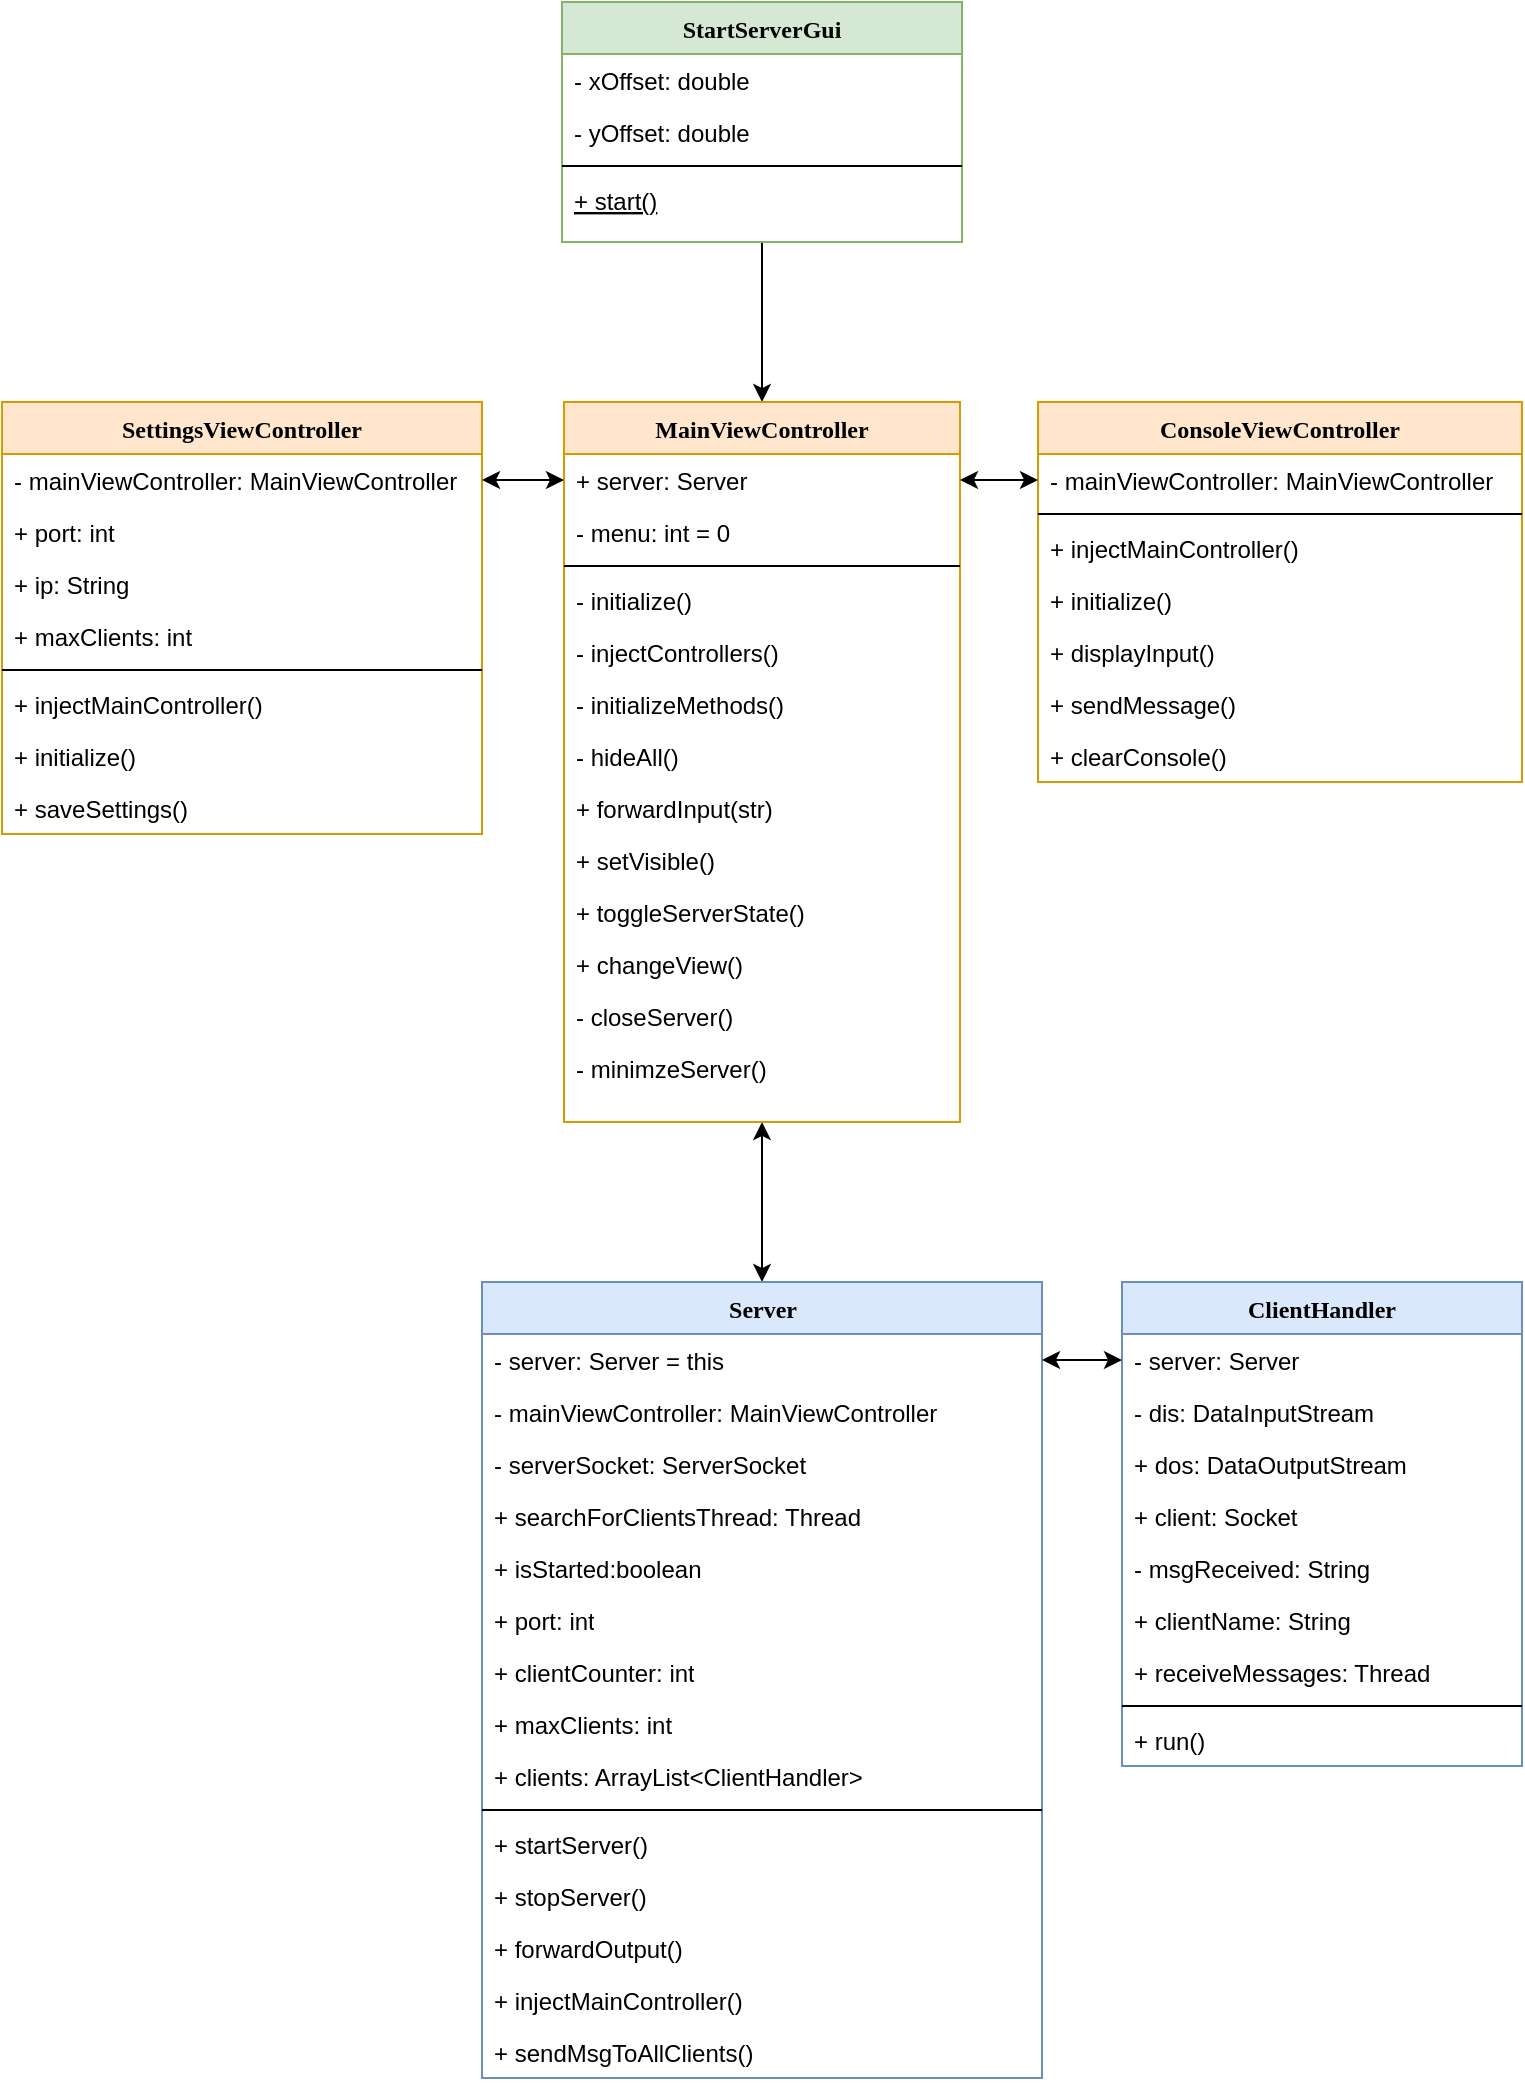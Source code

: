 <mxfile version="13.1.14" type="device"><diagram name="Page-1" id="9f46799a-70d6-7492-0946-bef42562c5a5"><mxGraphModel dx="421" dy="695" grid="1" gridSize="10" guides="1" tooltips="1" connect="1" arrows="1" fold="1" page="1" pageScale="1" pageWidth="827" pageHeight="1169" background="#ffffff" math="0" shadow="0"><root><mxCell id="0"/><mxCell id="1" parent="0"/><mxCell id="-3Z6IP4H7pC1divde2oa-40" style="edgeStyle=orthogonalEdgeStyle;rounded=0;orthogonalLoop=1;jettySize=auto;html=1;entryX=0.5;entryY=0;entryDx=0;entryDy=0;fontFamily=Verdana;" parent="1" source="-3Z6IP4H7pC1divde2oa-15" target="-3Z6IP4H7pC1divde2oa-21" edge="1"><mxGeometry relative="1" as="geometry"/></mxCell><mxCell id="-3Z6IP4H7pC1divde2oa-15" value="StartServerGui" style="swimlane;fontStyle=1;align=center;verticalAlign=top;childLayout=stackLayout;horizontal=1;startSize=26;horizontalStack=0;resizeParent=1;resizeParentMax=0;resizeLast=0;collapsible=1;marginBottom=0;fontFamily=Verdana;fillColor=#d5e8d4;strokeColor=#82b366;" parent="1" vertex="1"><mxGeometry x="320" y="40" width="200" height="120" as="geometry"/></mxCell><mxCell id="-3Z6IP4H7pC1divde2oa-16" value="- xOffset: double" style="text;align=left;verticalAlign=top;spacingLeft=4;spacingRight=4;overflow=hidden;rotatable=0;points=[[0,0.5],[1,0.5]];portConstraint=eastwest;" parent="-3Z6IP4H7pC1divde2oa-15" vertex="1"><mxGeometry y="26" width="200" height="26" as="geometry"/></mxCell><mxCell id="-3Z6IP4H7pC1divde2oa-19" value="- yOffset: double" style="text;align=left;verticalAlign=top;spacingLeft=4;spacingRight=4;overflow=hidden;rotatable=0;points=[[0,0.5],[1,0.5]];portConstraint=eastwest;" parent="-3Z6IP4H7pC1divde2oa-15" vertex="1"><mxGeometry y="52" width="200" height="26" as="geometry"/></mxCell><mxCell id="-3Z6IP4H7pC1divde2oa-17" value="" style="line;strokeWidth=1;fillColor=none;align=left;verticalAlign=middle;spacingTop=-1;spacingLeft=3;spacingRight=3;rotatable=0;labelPosition=right;points=[];portConstraint=eastwest;" parent="-3Z6IP4H7pC1divde2oa-15" vertex="1"><mxGeometry y="78" width="200" height="8" as="geometry"/></mxCell><mxCell id="-3Z6IP4H7pC1divde2oa-18" value="+ start()" style="text;strokeColor=none;fillColor=none;align=left;verticalAlign=top;spacingLeft=4;spacingRight=4;overflow=hidden;rotatable=0;points=[[0,0.5],[1,0.5]];portConstraint=eastwest;fontStyle=4" parent="-3Z6IP4H7pC1divde2oa-15" vertex="1"><mxGeometry y="86" width="200" height="34" as="geometry"/></mxCell><mxCell id="-3Z6IP4H7pC1divde2oa-42" style="edgeStyle=orthogonalEdgeStyle;rounded=0;orthogonalLoop=1;jettySize=auto;html=1;entryX=0.5;entryY=0;entryDx=0;entryDy=0;fontFamily=Verdana;startArrow=classic;startFill=1;" parent="1" source="-3Z6IP4H7pC1divde2oa-21" target="78961159f06e98e8-17" edge="1"><mxGeometry relative="1" as="geometry"/></mxCell><mxCell id="-3Z6IP4H7pC1divde2oa-21" value="MainViewController" style="swimlane;fontStyle=1;align=center;verticalAlign=top;childLayout=stackLayout;horizontal=1;startSize=26;horizontalStack=0;resizeParent=1;resizeParentMax=0;resizeLast=0;collapsible=1;marginBottom=0;fontFamily=Verdana;fillColor=#ffe6cc;strokeColor=#d79b00;" parent="1" vertex="1"><mxGeometry x="321" y="240" width="198" height="360" as="geometry"/></mxCell><mxCell id="-3Z6IP4H7pC1divde2oa-22" value="+ server: Server" style="text;strokeColor=none;fillColor=none;align=left;verticalAlign=top;spacingLeft=4;spacingRight=4;overflow=hidden;rotatable=0;points=[[0,0.5],[1,0.5]];portConstraint=eastwest;" parent="-3Z6IP4H7pC1divde2oa-21" vertex="1"><mxGeometry y="26" width="198" height="26" as="geometry"/></mxCell><mxCell id="-3Z6IP4H7pC1divde2oa-25" value="- menu: int = 0" style="text;strokeColor=none;fillColor=none;align=left;verticalAlign=top;spacingLeft=4;spacingRight=4;overflow=hidden;rotatable=0;points=[[0,0.5],[1,0.5]];portConstraint=eastwest;" parent="-3Z6IP4H7pC1divde2oa-21" vertex="1"><mxGeometry y="52" width="198" height="26" as="geometry"/></mxCell><mxCell id="-3Z6IP4H7pC1divde2oa-23" value="" style="line;strokeWidth=1;fillColor=none;align=left;verticalAlign=middle;spacingTop=-1;spacingLeft=3;spacingRight=3;rotatable=0;labelPosition=right;points=[];portConstraint=eastwest;" parent="-3Z6IP4H7pC1divde2oa-21" vertex="1"><mxGeometry y="78" width="198" height="8" as="geometry"/></mxCell><mxCell id="-3Z6IP4H7pC1divde2oa-26" value="- initialize()" style="text;strokeColor=none;fillColor=none;align=left;verticalAlign=top;spacingLeft=4;spacingRight=4;overflow=hidden;rotatable=0;points=[[0,0.5],[1,0.5]];portConstraint=eastwest;" parent="-3Z6IP4H7pC1divde2oa-21" vertex="1"><mxGeometry y="86" width="198" height="26" as="geometry"/></mxCell><mxCell id="-3Z6IP4H7pC1divde2oa-27" value="- injectControllers()&#10;" style="text;strokeColor=none;fillColor=none;align=left;verticalAlign=top;spacingLeft=4;spacingRight=4;overflow=hidden;rotatable=0;points=[[0,0.5],[1,0.5]];portConstraint=eastwest;" parent="-3Z6IP4H7pC1divde2oa-21" vertex="1"><mxGeometry y="112" width="198" height="26" as="geometry"/></mxCell><mxCell id="-3Z6IP4H7pC1divde2oa-28" value="- initializeMethods()" style="text;strokeColor=none;fillColor=none;align=left;verticalAlign=top;spacingLeft=4;spacingRight=4;overflow=hidden;rotatable=0;points=[[0,0.5],[1,0.5]];portConstraint=eastwest;" parent="-3Z6IP4H7pC1divde2oa-21" vertex="1"><mxGeometry y="138" width="198" height="26" as="geometry"/></mxCell><mxCell id="-3Z6IP4H7pC1divde2oa-30" value="- hideAll()" style="text;strokeColor=none;fillColor=none;align=left;verticalAlign=top;spacingLeft=4;spacingRight=4;overflow=hidden;rotatable=0;points=[[0,0.5],[1,0.5]];portConstraint=eastwest;" parent="-3Z6IP4H7pC1divde2oa-21" vertex="1"><mxGeometry y="164" width="198" height="26" as="geometry"/></mxCell><mxCell id="-3Z6IP4H7pC1divde2oa-29" value="+ forwardInput(str)" style="text;strokeColor=none;fillColor=none;align=left;verticalAlign=top;spacingLeft=4;spacingRight=4;overflow=hidden;rotatable=0;points=[[0,0.5],[1,0.5]];portConstraint=eastwest;" parent="-3Z6IP4H7pC1divde2oa-21" vertex="1"><mxGeometry y="190" width="198" height="26" as="geometry"/></mxCell><mxCell id="-3Z6IP4H7pC1divde2oa-36" value="+ setVisible()" style="text;strokeColor=none;fillColor=none;align=left;verticalAlign=top;spacingLeft=4;spacingRight=4;overflow=hidden;rotatable=0;points=[[0,0.5],[1,0.5]];portConstraint=eastwest;" parent="-3Z6IP4H7pC1divde2oa-21" vertex="1"><mxGeometry y="216" width="198" height="26" as="geometry"/></mxCell><mxCell id="-3Z6IP4H7pC1divde2oa-37" value="+ toggleServerState()" style="text;strokeColor=none;fillColor=none;align=left;verticalAlign=top;spacingLeft=4;spacingRight=4;overflow=hidden;rotatable=0;points=[[0,0.5],[1,0.5]];portConstraint=eastwest;" parent="-3Z6IP4H7pC1divde2oa-21" vertex="1"><mxGeometry y="242" width="198" height="26" as="geometry"/></mxCell><mxCell id="-3Z6IP4H7pC1divde2oa-38" value="+ changeView()" style="text;strokeColor=none;fillColor=none;align=left;verticalAlign=top;spacingLeft=4;spacingRight=4;overflow=hidden;rotatable=0;points=[[0,0.5],[1,0.5]];portConstraint=eastwest;" parent="-3Z6IP4H7pC1divde2oa-21" vertex="1"><mxGeometry y="268" width="198" height="26" as="geometry"/></mxCell><mxCell id="-3Z6IP4H7pC1divde2oa-39" value="- closeServer()" style="text;strokeColor=none;fillColor=none;align=left;verticalAlign=top;spacingLeft=4;spacingRight=4;overflow=hidden;rotatable=0;points=[[0,0.5],[1,0.5]];portConstraint=eastwest;" parent="-3Z6IP4H7pC1divde2oa-21" vertex="1"><mxGeometry y="294" width="198" height="26" as="geometry"/></mxCell><mxCell id="-3Z6IP4H7pC1divde2oa-24" value="- minimzeServer()" style="text;strokeColor=none;fillColor=none;align=left;verticalAlign=top;spacingLeft=4;spacingRight=4;overflow=hidden;rotatable=0;points=[[0,0.5],[1,0.5]];portConstraint=eastwest;" parent="-3Z6IP4H7pC1divde2oa-21" vertex="1"><mxGeometry y="320" width="198" height="40" as="geometry"/></mxCell><mxCell id="78961159f06e98e8-17" value="Server" style="swimlane;html=1;fontStyle=1;align=center;verticalAlign=top;childLayout=stackLayout;horizontal=1;startSize=26;horizontalStack=0;resizeParent=1;resizeLast=0;collapsible=1;marginBottom=0;swimlaneFillColor=#ffffff;rounded=0;shadow=0;comic=0;labelBackgroundColor=none;strokeWidth=1;fillColor=#dae8fc;fontFamily=Verdana;fontSize=12;strokeColor=#6c8ebf;" parent="1" vertex="1"><mxGeometry x="280" y="680" width="280" height="398" as="geometry"/></mxCell><mxCell id="78961159f06e98e8-21" value="- server: Server = this" style="text;html=1;strokeColor=none;fillColor=none;align=left;verticalAlign=top;spacingLeft=4;spacingRight=4;whiteSpace=wrap;overflow=hidden;rotatable=0;points=[[0,0.5],[1,0.5]];portConstraint=eastwest;" parent="78961159f06e98e8-17" vertex="1"><mxGeometry y="26" width="280" height="26" as="geometry"/></mxCell><mxCell id="78961159f06e98e8-23" value="- mainViewController: MainViewController" style="text;html=1;strokeColor=none;fillColor=none;align=left;verticalAlign=top;spacingLeft=4;spacingRight=4;whiteSpace=wrap;overflow=hidden;rotatable=0;points=[[0,0.5],[1,0.5]];portConstraint=eastwest;" parent="78961159f06e98e8-17" vertex="1"><mxGeometry y="52" width="280" height="26" as="geometry"/></mxCell><mxCell id="78961159f06e98e8-25" value="- serverSocket: ServerSocket" style="text;html=1;strokeColor=none;fillColor=none;align=left;verticalAlign=top;spacingLeft=4;spacingRight=4;whiteSpace=wrap;overflow=hidden;rotatable=0;points=[[0,0.5],[1,0.5]];portConstraint=eastwest;" parent="78961159f06e98e8-17" vertex="1"><mxGeometry y="78" width="280" height="26" as="geometry"/></mxCell><mxCell id="78961159f06e98e8-26" value="+ searchForClientsThread: Thread" style="text;html=1;strokeColor=none;fillColor=none;align=left;verticalAlign=top;spacingLeft=4;spacingRight=4;whiteSpace=wrap;overflow=hidden;rotatable=0;points=[[0,0.5],[1,0.5]];portConstraint=eastwest;" parent="78961159f06e98e8-17" vertex="1"><mxGeometry y="104" width="280" height="26" as="geometry"/></mxCell><mxCell id="78961159f06e98e8-24" value="+ isStarted:boolean" style="text;html=1;strokeColor=none;fillColor=none;align=left;verticalAlign=top;spacingLeft=4;spacingRight=4;whiteSpace=wrap;overflow=hidden;rotatable=0;points=[[0,0.5],[1,0.5]];portConstraint=eastwest;" parent="78961159f06e98e8-17" vertex="1"><mxGeometry y="130" width="280" height="26" as="geometry"/></mxCell><mxCell id="-3Z6IP4H7pC1divde2oa-2" value="+ port: int" style="text;html=1;strokeColor=none;fillColor=none;align=left;verticalAlign=top;spacingLeft=4;spacingRight=4;whiteSpace=wrap;overflow=hidden;rotatable=0;points=[[0,0.5],[1,0.5]];portConstraint=eastwest;" parent="78961159f06e98e8-17" vertex="1"><mxGeometry y="156" width="280" height="26" as="geometry"/></mxCell><mxCell id="-3Z6IP4H7pC1divde2oa-3" value="+ clientCounter: int" style="text;html=1;strokeColor=none;fillColor=none;align=left;verticalAlign=top;spacingLeft=4;spacingRight=4;whiteSpace=wrap;overflow=hidden;rotatable=0;points=[[0,0.5],[1,0.5]];portConstraint=eastwest;" parent="78961159f06e98e8-17" vertex="1"><mxGeometry y="182" width="280" height="26" as="geometry"/></mxCell><mxCell id="-3Z6IP4H7pC1divde2oa-5" value="+ maxClients: int" style="text;html=1;strokeColor=none;fillColor=none;align=left;verticalAlign=top;spacingLeft=4;spacingRight=4;whiteSpace=wrap;overflow=hidden;rotatable=0;points=[[0,0.5],[1,0.5]];portConstraint=eastwest;" parent="78961159f06e98e8-17" vertex="1"><mxGeometry y="208" width="280" height="26" as="geometry"/></mxCell><mxCell id="-3Z6IP4H7pC1divde2oa-4" value="+ clients: ArrayList&amp;lt;ClientHandler&amp;gt;" style="text;html=1;strokeColor=none;fillColor=none;align=left;verticalAlign=top;spacingLeft=4;spacingRight=4;whiteSpace=wrap;overflow=hidden;rotatable=0;points=[[0,0.5],[1,0.5]];portConstraint=eastwest;" parent="78961159f06e98e8-17" vertex="1"><mxGeometry y="234" width="280" height="26" as="geometry"/></mxCell><mxCell id="78961159f06e98e8-19" value="" style="line;html=1;strokeWidth=1;fillColor=none;align=left;verticalAlign=middle;spacingTop=-1;spacingLeft=3;spacingRight=3;rotatable=0;labelPosition=right;points=[];portConstraint=eastwest;" parent="78961159f06e98e8-17" vertex="1"><mxGeometry y="260" width="280" height="8" as="geometry"/></mxCell><mxCell id="78961159f06e98e8-20" value="+ startServer()" style="text;html=1;strokeColor=none;fillColor=none;align=left;verticalAlign=top;spacingLeft=4;spacingRight=4;whiteSpace=wrap;overflow=hidden;rotatable=0;points=[[0,0.5],[1,0.5]];portConstraint=eastwest;" parent="78961159f06e98e8-17" vertex="1"><mxGeometry y="268" width="280" height="26" as="geometry"/></mxCell><mxCell id="78961159f06e98e8-27" value="+ stopServer()" style="text;html=1;strokeColor=none;fillColor=none;align=left;verticalAlign=top;spacingLeft=4;spacingRight=4;whiteSpace=wrap;overflow=hidden;rotatable=0;points=[[0,0.5],[1,0.5]];portConstraint=eastwest;" parent="78961159f06e98e8-17" vertex="1"><mxGeometry y="294" width="280" height="26" as="geometry"/></mxCell><mxCell id="-3Z6IP4H7pC1divde2oa-9" value="+ forwardOutput()" style="text;html=1;strokeColor=none;fillColor=none;align=left;verticalAlign=top;spacingLeft=4;spacingRight=4;whiteSpace=wrap;overflow=hidden;rotatable=0;points=[[0,0.5],[1,0.5]];portConstraint=eastwest;" parent="78961159f06e98e8-17" vertex="1"><mxGeometry y="320" width="280" height="26" as="geometry"/></mxCell><mxCell id="-3Z6IP4H7pC1divde2oa-8" value="+ injectMainController()" style="text;html=1;strokeColor=none;fillColor=none;align=left;verticalAlign=top;spacingLeft=4;spacingRight=4;whiteSpace=wrap;overflow=hidden;rotatable=0;points=[[0,0.5],[1,0.5]];portConstraint=eastwest;" parent="78961159f06e98e8-17" vertex="1"><mxGeometry y="346" width="280" height="26" as="geometry"/></mxCell><mxCell id="-3Z6IP4H7pC1divde2oa-10" value="+ sendMsgToAllClients()" style="text;html=1;strokeColor=none;fillColor=none;align=left;verticalAlign=top;spacingLeft=4;spacingRight=4;whiteSpace=wrap;overflow=hidden;rotatable=0;points=[[0,0.5],[1,0.5]];portConstraint=eastwest;" parent="78961159f06e98e8-17" vertex="1"><mxGeometry y="372" width="280" height="26" as="geometry"/></mxCell><mxCell id="-3Z6IP4H7pC1divde2oa-43" value="SettingsViewController" style="swimlane;fontStyle=1;align=center;verticalAlign=top;childLayout=stackLayout;horizontal=1;startSize=26;horizontalStack=0;resizeParent=1;resizeParentMax=0;resizeLast=0;collapsible=1;marginBottom=0;fontFamily=Verdana;fillColor=#ffe6cc;strokeColor=#d79b00;" parent="1" vertex="1"><mxGeometry x="40" y="240" width="240" height="216" as="geometry"/></mxCell><mxCell id="-3Z6IP4H7pC1divde2oa-44" value="- mainViewController: MainViewController" style="text;strokeColor=none;fillColor=none;align=left;verticalAlign=top;spacingLeft=4;spacingRight=4;overflow=hidden;rotatable=0;points=[[0,0.5],[1,0.5]];portConstraint=eastwest;" parent="-3Z6IP4H7pC1divde2oa-43" vertex="1"><mxGeometry y="26" width="240" height="26" as="geometry"/></mxCell><mxCell id="-3Z6IP4H7pC1divde2oa-48" value="+ port: int" style="text;strokeColor=none;fillColor=none;align=left;verticalAlign=top;spacingLeft=4;spacingRight=4;overflow=hidden;rotatable=0;points=[[0,0.5],[1,0.5]];portConstraint=eastwest;" parent="-3Z6IP4H7pC1divde2oa-43" vertex="1"><mxGeometry y="52" width="240" height="26" as="geometry"/></mxCell><mxCell id="-3Z6IP4H7pC1divde2oa-49" value="+ ip: String" style="text;strokeColor=none;fillColor=none;align=left;verticalAlign=top;spacingLeft=4;spacingRight=4;overflow=hidden;rotatable=0;points=[[0,0.5],[1,0.5]];portConstraint=eastwest;" parent="-3Z6IP4H7pC1divde2oa-43" vertex="1"><mxGeometry y="78" width="240" height="26" as="geometry"/></mxCell><mxCell id="-3Z6IP4H7pC1divde2oa-50" value="+ maxClients: int" style="text;strokeColor=none;fillColor=none;align=left;verticalAlign=top;spacingLeft=4;spacingRight=4;overflow=hidden;rotatable=0;points=[[0,0.5],[1,0.5]];portConstraint=eastwest;" parent="-3Z6IP4H7pC1divde2oa-43" vertex="1"><mxGeometry y="104" width="240" height="26" as="geometry"/></mxCell><mxCell id="-3Z6IP4H7pC1divde2oa-45" value="" style="line;strokeWidth=1;fillColor=none;align=left;verticalAlign=middle;spacingTop=-1;spacingLeft=3;spacingRight=3;rotatable=0;labelPosition=right;points=[];portConstraint=eastwest;" parent="-3Z6IP4H7pC1divde2oa-43" vertex="1"><mxGeometry y="130" width="240" height="8" as="geometry"/></mxCell><mxCell id="-3Z6IP4H7pC1divde2oa-51" value="+ injectMainController()" style="text;strokeColor=none;fillColor=none;align=left;verticalAlign=top;spacingLeft=4;spacingRight=4;overflow=hidden;rotatable=0;points=[[0,0.5],[1,0.5]];portConstraint=eastwest;" parent="-3Z6IP4H7pC1divde2oa-43" vertex="1"><mxGeometry y="138" width="240" height="26" as="geometry"/></mxCell><mxCell id="-3Z6IP4H7pC1divde2oa-60" value="+ initialize()" style="text;strokeColor=none;fillColor=none;align=left;verticalAlign=top;spacingLeft=4;spacingRight=4;overflow=hidden;rotatable=0;points=[[0,0.5],[1,0.5]];portConstraint=eastwest;" parent="-3Z6IP4H7pC1divde2oa-43" vertex="1"><mxGeometry y="164" width="240" height="26" as="geometry"/></mxCell><mxCell id="-3Z6IP4H7pC1divde2oa-46" value="+ saveSettings()" style="text;strokeColor=none;fillColor=none;align=left;verticalAlign=top;spacingLeft=4;spacingRight=4;overflow=hidden;rotatable=0;points=[[0,0.5],[1,0.5]];portConstraint=eastwest;" parent="-3Z6IP4H7pC1divde2oa-43" vertex="1"><mxGeometry y="190" width="240" height="26" as="geometry"/></mxCell><mxCell id="-3Z6IP4H7pC1divde2oa-63" style="edgeStyle=orthogonalEdgeStyle;rounded=0;orthogonalLoop=1;jettySize=auto;html=1;entryX=0;entryY=0.5;entryDx=0;entryDy=0;startArrow=classic;startFill=1;fontFamily=Verdana;" parent="1" source="-3Z6IP4H7pC1divde2oa-44" target="-3Z6IP4H7pC1divde2oa-22" edge="1"><mxGeometry relative="1" as="geometry"/></mxCell><mxCell id="-3Z6IP4H7pC1divde2oa-64" value="ConsoleViewController" style="swimlane;fontStyle=1;align=center;verticalAlign=top;childLayout=stackLayout;horizontal=1;startSize=26;horizontalStack=0;resizeParent=1;resizeParentMax=0;resizeLast=0;collapsible=1;marginBottom=0;fontFamily=Verdana;fillColor=#ffe6cc;strokeColor=#d79b00;" parent="1" vertex="1"><mxGeometry x="558" y="240" width="242" height="190" as="geometry"/></mxCell><mxCell id="-3Z6IP4H7pC1divde2oa-65" value="- mainViewController: MainViewController" style="text;strokeColor=none;fillColor=none;align=left;verticalAlign=top;spacingLeft=4;spacingRight=4;overflow=hidden;rotatable=0;points=[[0,0.5],[1,0.5]];portConstraint=eastwest;" parent="-3Z6IP4H7pC1divde2oa-64" vertex="1"><mxGeometry y="26" width="242" height="26" as="geometry"/></mxCell><mxCell id="-3Z6IP4H7pC1divde2oa-66" value="" style="line;strokeWidth=1;fillColor=none;align=left;verticalAlign=middle;spacingTop=-1;spacingLeft=3;spacingRight=3;rotatable=0;labelPosition=right;points=[];portConstraint=eastwest;" parent="-3Z6IP4H7pC1divde2oa-64" vertex="1"><mxGeometry y="52" width="242" height="8" as="geometry"/></mxCell><mxCell id="-3Z6IP4H7pC1divde2oa-67" value="+ injectMainController()" style="text;strokeColor=none;fillColor=none;align=left;verticalAlign=top;spacingLeft=4;spacingRight=4;overflow=hidden;rotatable=0;points=[[0,0.5],[1,0.5]];portConstraint=eastwest;" parent="-3Z6IP4H7pC1divde2oa-64" vertex="1"><mxGeometry y="60" width="242" height="26" as="geometry"/></mxCell><mxCell id="-3Z6IP4H7pC1divde2oa-74" value="+ initialize()" style="text;strokeColor=none;fillColor=none;align=left;verticalAlign=top;spacingLeft=4;spacingRight=4;overflow=hidden;rotatable=0;points=[[0,0.5],[1,0.5]];portConstraint=eastwest;" parent="-3Z6IP4H7pC1divde2oa-64" vertex="1"><mxGeometry y="86" width="242" height="26" as="geometry"/></mxCell><mxCell id="-3Z6IP4H7pC1divde2oa-75" value="+ displayInput()" style="text;strokeColor=none;fillColor=none;align=left;verticalAlign=top;spacingLeft=4;spacingRight=4;overflow=hidden;rotatable=0;points=[[0,0.5],[1,0.5]];portConstraint=eastwest;" parent="-3Z6IP4H7pC1divde2oa-64" vertex="1"><mxGeometry y="112" width="242" height="26" as="geometry"/></mxCell><mxCell id="-3Z6IP4H7pC1divde2oa-76" value="+ sendMessage()" style="text;strokeColor=none;fillColor=none;align=left;verticalAlign=top;spacingLeft=4;spacingRight=4;overflow=hidden;rotatable=0;points=[[0,0.5],[1,0.5]];portConstraint=eastwest;" parent="-3Z6IP4H7pC1divde2oa-64" vertex="1"><mxGeometry y="138" width="242" height="26" as="geometry"/></mxCell><mxCell id="-3Z6IP4H7pC1divde2oa-77" value="+ clearConsole()" style="text;strokeColor=none;fillColor=none;align=left;verticalAlign=top;spacingLeft=4;spacingRight=4;overflow=hidden;rotatable=0;points=[[0,0.5],[1,0.5]];portConstraint=eastwest;" parent="-3Z6IP4H7pC1divde2oa-64" vertex="1"><mxGeometry y="164" width="242" height="26" as="geometry"/></mxCell><mxCell id="-3Z6IP4H7pC1divde2oa-69" style="edgeStyle=orthogonalEdgeStyle;rounded=0;orthogonalLoop=1;jettySize=auto;html=1;startArrow=classic;startFill=1;fontFamily=Verdana;" parent="1" source="-3Z6IP4H7pC1divde2oa-65" target="-3Z6IP4H7pC1divde2oa-22" edge="1"><mxGeometry relative="1" as="geometry"/></mxCell><mxCell id="-3Z6IP4H7pC1divde2oa-79" value="ClientHandler" style="swimlane;fontStyle=1;align=center;verticalAlign=top;childLayout=stackLayout;horizontal=1;startSize=26;horizontalStack=0;resizeParent=1;resizeParentMax=0;resizeLast=0;collapsible=1;marginBottom=0;fontFamily=Verdana;fillColor=#dae8fc;strokeColor=#6c8ebf;" parent="1" vertex="1"><mxGeometry x="600" y="680" width="200" height="242" as="geometry"/></mxCell><mxCell id="-3Z6IP4H7pC1divde2oa-80" value="- server: Server&#10;" style="text;strokeColor=none;fillColor=none;align=left;verticalAlign=top;spacingLeft=4;spacingRight=4;overflow=hidden;rotatable=0;points=[[0,0.5],[1,0.5]];portConstraint=eastwest;" parent="-3Z6IP4H7pC1divde2oa-79" vertex="1"><mxGeometry y="26" width="200" height="26" as="geometry"/></mxCell><mxCell id="-3Z6IP4H7pC1divde2oa-87" value="- dis: DataInputStream&#10;" style="text;strokeColor=none;fillColor=none;align=left;verticalAlign=top;spacingLeft=4;spacingRight=4;overflow=hidden;rotatable=0;points=[[0,0.5],[1,0.5]];portConstraint=eastwest;" parent="-3Z6IP4H7pC1divde2oa-79" vertex="1"><mxGeometry y="52" width="200" height="26" as="geometry"/></mxCell><mxCell id="-3Z6IP4H7pC1divde2oa-88" value="+ dos: DataOutputStream" style="text;strokeColor=none;fillColor=none;align=left;verticalAlign=top;spacingLeft=4;spacingRight=4;overflow=hidden;rotatable=0;points=[[0,0.5],[1,0.5]];portConstraint=eastwest;" parent="-3Z6IP4H7pC1divde2oa-79" vertex="1"><mxGeometry y="78" width="200" height="26" as="geometry"/></mxCell><mxCell id="-3Z6IP4H7pC1divde2oa-95" value="+ client: Socket" style="text;strokeColor=none;fillColor=none;align=left;verticalAlign=top;spacingLeft=4;spacingRight=4;overflow=hidden;rotatable=0;points=[[0,0.5],[1,0.5]];portConstraint=eastwest;" parent="-3Z6IP4H7pC1divde2oa-79" vertex="1"><mxGeometry y="104" width="200" height="26" as="geometry"/></mxCell><mxCell id="-3Z6IP4H7pC1divde2oa-115" value="- msgReceived: String" style="text;strokeColor=none;fillColor=none;align=left;verticalAlign=top;spacingLeft=4;spacingRight=4;overflow=hidden;rotatable=0;points=[[0,0.5],[1,0.5]];portConstraint=eastwest;" parent="-3Z6IP4H7pC1divde2oa-79" vertex="1"><mxGeometry y="130" width="200" height="26" as="geometry"/></mxCell><mxCell id="-3Z6IP4H7pC1divde2oa-116" value="+ clientName: String" style="text;strokeColor=none;fillColor=none;align=left;verticalAlign=top;spacingLeft=4;spacingRight=4;overflow=hidden;rotatable=0;points=[[0,0.5],[1,0.5]];portConstraint=eastwest;" parent="-3Z6IP4H7pC1divde2oa-79" vertex="1"><mxGeometry y="156" width="200" height="26" as="geometry"/></mxCell><mxCell id="-3Z6IP4H7pC1divde2oa-103" value="+ receiveMessages: Thread" style="text;strokeColor=none;fillColor=none;align=left;verticalAlign=top;spacingLeft=4;spacingRight=4;overflow=hidden;rotatable=0;points=[[0,0.5],[1,0.5]];portConstraint=eastwest;" parent="-3Z6IP4H7pC1divde2oa-79" vertex="1"><mxGeometry y="182" width="200" height="26" as="geometry"/></mxCell><mxCell id="-3Z6IP4H7pC1divde2oa-81" value="" style="line;strokeWidth=1;fillColor=none;align=left;verticalAlign=middle;spacingTop=-1;spacingLeft=3;spacingRight=3;rotatable=0;labelPosition=right;points=[];portConstraint=eastwest;" parent="-3Z6IP4H7pC1divde2oa-79" vertex="1"><mxGeometry y="208" width="200" height="8" as="geometry"/></mxCell><mxCell id="-3Z6IP4H7pC1divde2oa-114" value="+ run()" style="text;strokeColor=none;fillColor=none;align=left;verticalAlign=top;spacingLeft=4;spacingRight=4;overflow=hidden;rotatable=0;points=[[0,0.5],[1,0.5]];portConstraint=eastwest;" parent="-3Z6IP4H7pC1divde2oa-79" vertex="1"><mxGeometry y="216" width="200" height="26" as="geometry"/></mxCell><mxCell id="-3Z6IP4H7pC1divde2oa-124" style="edgeStyle=orthogonalEdgeStyle;rounded=0;orthogonalLoop=1;jettySize=auto;html=1;entryX=0;entryY=0.5;entryDx=0;entryDy=0;startArrow=classic;startFill=1;fontFamily=Verdana;" parent="1" source="78961159f06e98e8-21" target="-3Z6IP4H7pC1divde2oa-80" edge="1"><mxGeometry relative="1" as="geometry"/></mxCell></root></mxGraphModel></diagram></mxfile>